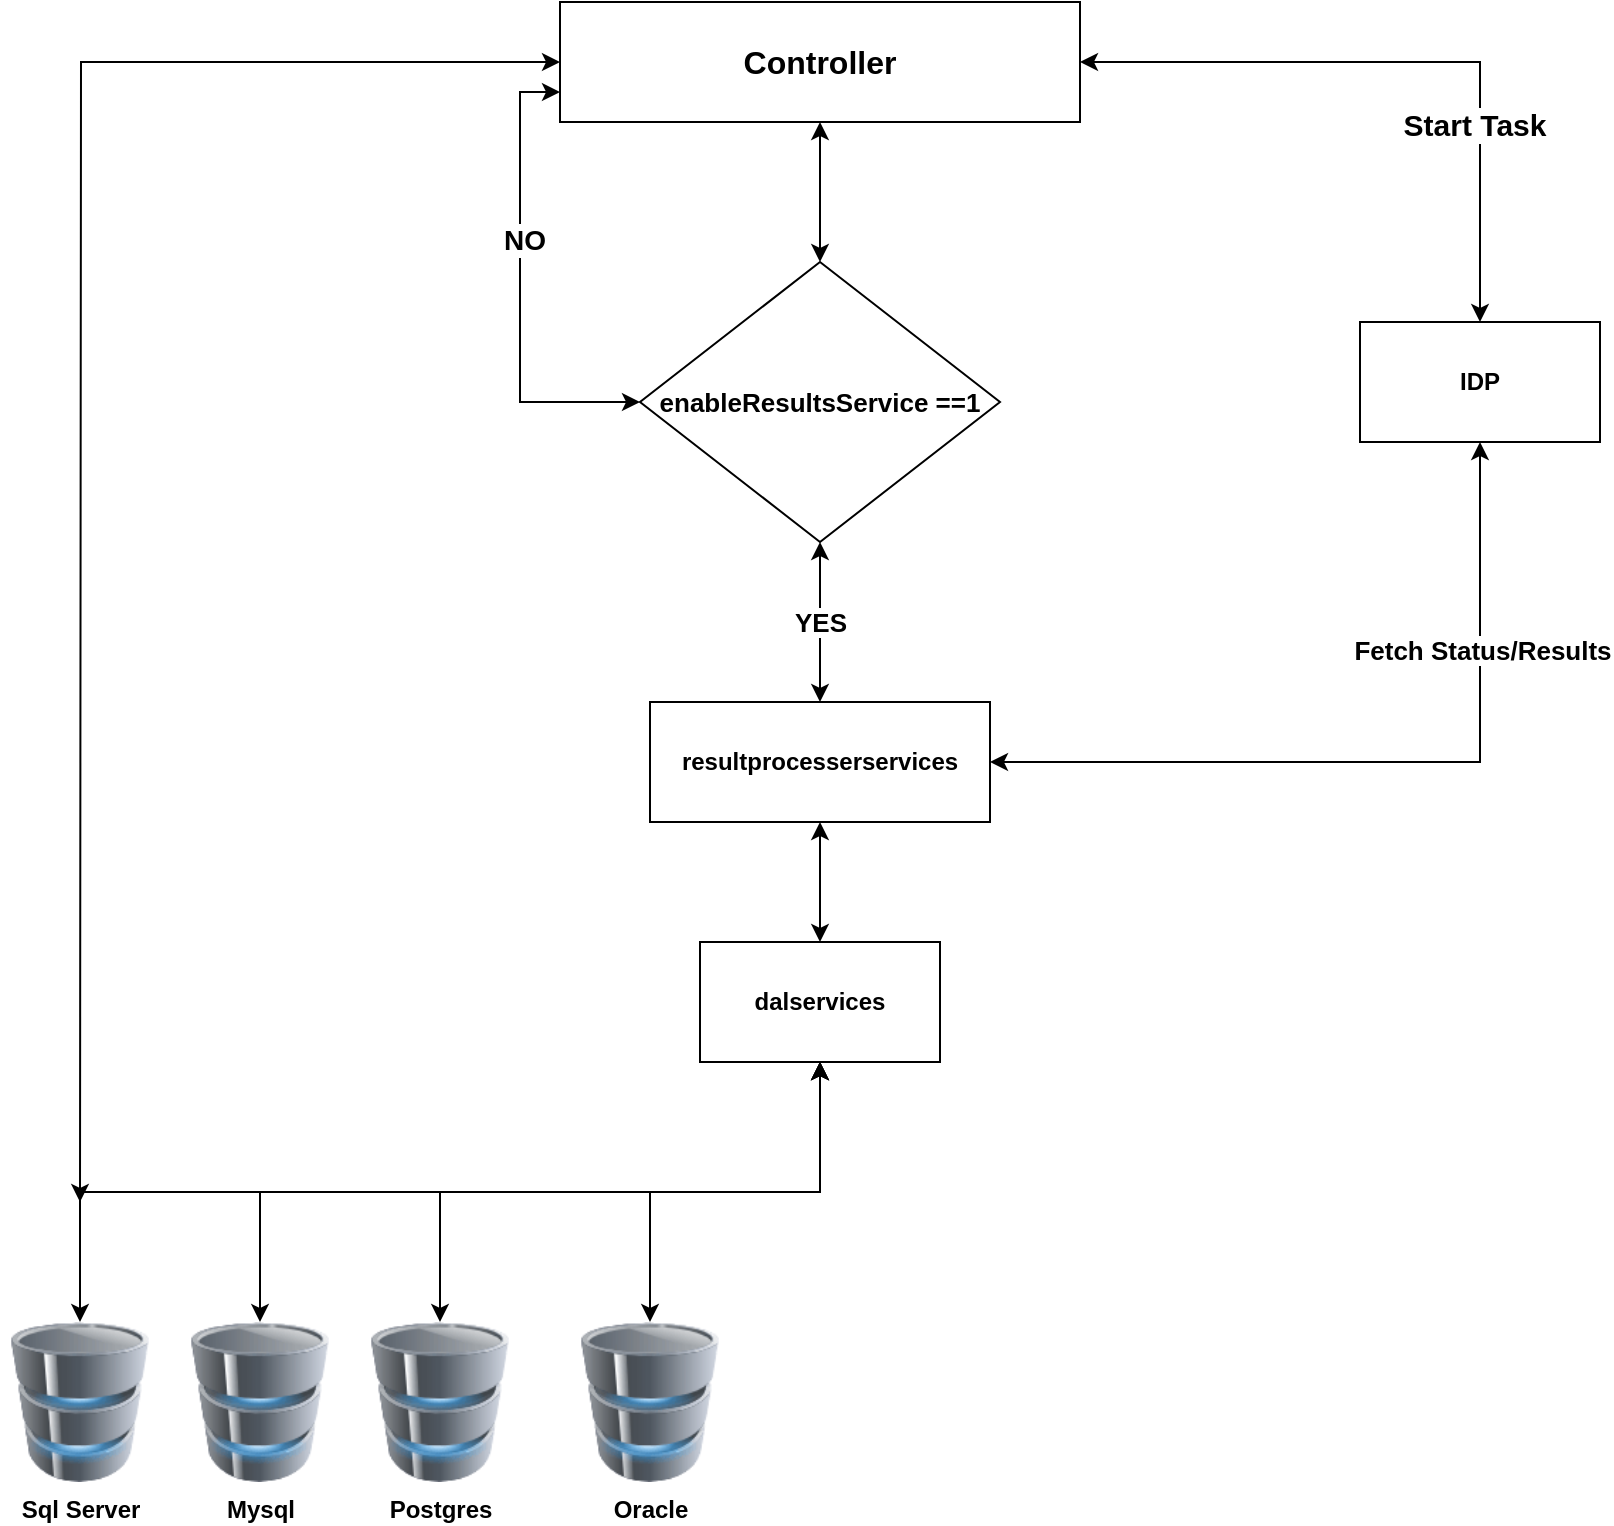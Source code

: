<mxfile version="14.4.8" type="github">
  <diagram id="0nnGmjhqFbfeQybzAxMs" name="Page-1">
    <mxGraphModel dx="1422" dy="774" grid="1" gridSize="10" guides="1" tooltips="1" connect="1" arrows="1" fold="1" page="1" pageScale="1" pageWidth="827" pageHeight="1169" math="0" shadow="0">
      <root>
        <mxCell id="0" />
        <mxCell id="1" parent="0" />
        <mxCell id="bZoDZp1c5k7Di5X3B1wN-41" style="edgeStyle=orthogonalEdgeStyle;rounded=0;orthogonalLoop=1;jettySize=auto;html=1;entryX=0.5;entryY=0;entryDx=0;entryDy=0;startArrow=classic;startFill=1;" edge="1" parent="1" source="bZoDZp1c5k7Di5X3B1wN-6" target="bZoDZp1c5k7Di5X3B1wN-35">
          <mxGeometry relative="1" as="geometry" />
        </mxCell>
        <mxCell id="bZoDZp1c5k7Di5X3B1wN-42" value="&lt;b&gt;&lt;font style=&quot;font-size: 15px&quot;&gt;Start Task&lt;/font&gt;&lt;/b&gt;" style="edgeLabel;html=1;align=center;verticalAlign=middle;resizable=0;points=[];" vertex="1" connectable="0" parent="bZoDZp1c5k7Di5X3B1wN-41">
          <mxGeometry x="0.4" y="-3" relative="1" as="geometry">
            <mxPoint as="offset" />
          </mxGeometry>
        </mxCell>
        <mxCell id="bZoDZp1c5k7Di5X3B1wN-44" style="edgeStyle=orthogonalEdgeStyle;rounded=0;orthogonalLoop=1;jettySize=auto;html=1;startArrow=classic;startFill=1;" edge="1" parent="1" source="bZoDZp1c5k7Di5X3B1wN-6">
          <mxGeometry relative="1" as="geometry">
            <mxPoint x="40" y="650" as="targetPoint" />
          </mxGeometry>
        </mxCell>
        <mxCell id="bZoDZp1c5k7Di5X3B1wN-6" value="&lt;span&gt;&lt;font style=&quot;font-size: 16px&quot;&gt;Controller&lt;/font&gt;&lt;/span&gt;" style="rounded=0;whiteSpace=wrap;html=1;fontStyle=1" vertex="1" parent="1">
          <mxGeometry x="280" y="50" width="260" height="60" as="geometry" />
        </mxCell>
        <mxCell id="bZoDZp1c5k7Di5X3B1wN-23" style="edgeStyle=orthogonalEdgeStyle;rounded=0;orthogonalLoop=1;jettySize=auto;html=1;exitX=0.5;exitY=1;exitDx=0;exitDy=0;entryX=0.5;entryY=0;entryDx=0;entryDy=0;startArrow=classic;startFill=1;fontStyle=1" edge="1" parent="1" source="bZoDZp1c5k7Di5X3B1wN-7" target="bZoDZp1c5k7Di5X3B1wN-8">
          <mxGeometry relative="1" as="geometry" />
        </mxCell>
        <mxCell id="bZoDZp1c5k7Di5X3B1wN-7" value="&lt;span&gt;resultprocesserservices&lt;/span&gt;" style="rounded=0;whiteSpace=wrap;html=1;fontStyle=1" vertex="1" parent="1">
          <mxGeometry x="325" y="400" width="170" height="60" as="geometry" />
        </mxCell>
        <mxCell id="bZoDZp1c5k7Di5X3B1wN-8" value="&lt;span&gt;dalservices&lt;/span&gt;" style="rounded=0;whiteSpace=wrap;html=1;fontStyle=1" vertex="1" parent="1">
          <mxGeometry x="350" y="520" width="120" height="60" as="geometry" />
        </mxCell>
        <mxCell id="bZoDZp1c5k7Di5X3B1wN-16" style="edgeStyle=orthogonalEdgeStyle;rounded=0;orthogonalLoop=1;jettySize=auto;html=1;exitX=0.5;exitY=0;exitDx=0;exitDy=0;startArrow=classic;startFill=1;entryX=0.5;entryY=1;entryDx=0;entryDy=0;fontStyle=1" edge="1" parent="1" source="bZoDZp1c5k7Di5X3B1wN-9" target="bZoDZp1c5k7Di5X3B1wN-8">
          <mxGeometry relative="1" as="geometry">
            <mxPoint x="440" y="490" as="targetPoint" />
          </mxGeometry>
        </mxCell>
        <mxCell id="bZoDZp1c5k7Di5X3B1wN-9" value="&lt;span&gt;Mysql&lt;/span&gt;" style="image;html=1;image=img/lib/clip_art/computers/Database_128x128.png;fontStyle=1;strokeWidth=1;" vertex="1" parent="1">
          <mxGeometry x="90" y="710" width="80" height="80" as="geometry" />
        </mxCell>
        <mxCell id="bZoDZp1c5k7Di5X3B1wN-20" style="edgeStyle=orthogonalEdgeStyle;rounded=0;orthogonalLoop=1;jettySize=auto;html=1;exitX=0.5;exitY=0;exitDx=0;exitDy=0;startArrow=classic;startFill=1;entryX=0.5;entryY=1;entryDx=0;entryDy=0;fontStyle=1" edge="1" parent="1" source="bZoDZp1c5k7Di5X3B1wN-11" target="bZoDZp1c5k7Di5X3B1wN-8">
          <mxGeometry relative="1" as="geometry">
            <mxPoint x="440" y="490" as="targetPoint" />
          </mxGeometry>
        </mxCell>
        <mxCell id="bZoDZp1c5k7Di5X3B1wN-11" value="&lt;span&gt;Postgres&lt;/span&gt;" style="image;html=1;image=img/lib/clip_art/computers/Database_128x128.png;fontStyle=1;strokeWidth=1;" vertex="1" parent="1">
          <mxGeometry x="180" y="710" width="80" height="80" as="geometry" />
        </mxCell>
        <mxCell id="bZoDZp1c5k7Di5X3B1wN-19" style="edgeStyle=orthogonalEdgeStyle;rounded=0;orthogonalLoop=1;jettySize=auto;html=1;exitX=0.5;exitY=0;exitDx=0;exitDy=0;entryX=0.5;entryY=1;entryDx=0;entryDy=0;startArrow=classic;startFill=1;fontStyle=1" edge="1" parent="1" source="bZoDZp1c5k7Di5X3B1wN-12" target="bZoDZp1c5k7Di5X3B1wN-8">
          <mxGeometry relative="1" as="geometry" />
        </mxCell>
        <mxCell id="bZoDZp1c5k7Di5X3B1wN-12" value="&lt;span&gt;Sql Server&lt;/span&gt;" style="image;html=1;image=img/lib/clip_art/computers/Database_128x128.png;fontStyle=1;strokeWidth=1;" vertex="1" parent="1">
          <mxGeometry y="710" width="80" height="80" as="geometry" />
        </mxCell>
        <mxCell id="bZoDZp1c5k7Di5X3B1wN-21" style="edgeStyle=orthogonalEdgeStyle;rounded=0;orthogonalLoop=1;jettySize=auto;html=1;exitX=0.5;exitY=0;exitDx=0;exitDy=0;entryX=0.5;entryY=1;entryDx=0;entryDy=0;startArrow=classic;startFill=1;fontStyle=1" edge="1" parent="1" source="bZoDZp1c5k7Di5X3B1wN-13" target="bZoDZp1c5k7Di5X3B1wN-8">
          <mxGeometry relative="1" as="geometry" />
        </mxCell>
        <mxCell id="bZoDZp1c5k7Di5X3B1wN-13" value="&lt;span&gt;Oracle&lt;/span&gt;" style="image;html=1;image=img/lib/clip_art/computers/Database_128x128.png;fontStyle=1;strokeWidth=1;" vertex="1" parent="1">
          <mxGeometry x="290" y="710" width="70" height="80" as="geometry" />
        </mxCell>
        <mxCell id="bZoDZp1c5k7Di5X3B1wN-32" style="edgeStyle=orthogonalEdgeStyle;rounded=0;orthogonalLoop=1;jettySize=auto;html=1;entryX=0;entryY=0.75;entryDx=0;entryDy=0;startArrow=classic;startFill=1;fontStyle=1" edge="1" parent="1" source="bZoDZp1c5k7Di5X3B1wN-26" target="bZoDZp1c5k7Di5X3B1wN-6">
          <mxGeometry relative="1" as="geometry">
            <mxPoint x="210" y="320" as="targetPoint" />
            <Array as="points">
              <mxPoint x="260" y="250" />
              <mxPoint x="260" y="95" />
            </Array>
          </mxGeometry>
        </mxCell>
        <mxCell id="bZoDZp1c5k7Di5X3B1wN-34" value="&lt;span&gt;&lt;font style=&quot;font-size: 14px&quot;&gt;NO&lt;/font&gt;&lt;/span&gt;" style="edgeLabel;html=1;align=center;verticalAlign=middle;resizable=0;points=[];fontStyle=1" vertex="1" connectable="0" parent="bZoDZp1c5k7Di5X3B1wN-32">
          <mxGeometry x="0.2" y="-2" relative="1" as="geometry">
            <mxPoint as="offset" />
          </mxGeometry>
        </mxCell>
        <mxCell id="bZoDZp1c5k7Di5X3B1wN-38" style="edgeStyle=orthogonalEdgeStyle;rounded=0;orthogonalLoop=1;jettySize=auto;html=1;entryX=0.5;entryY=0;entryDx=0;entryDy=0;startArrow=classic;startFill=1;exitX=0.5;exitY=1;exitDx=0;exitDy=0;fontStyle=1" edge="1" parent="1" source="bZoDZp1c5k7Di5X3B1wN-26" target="bZoDZp1c5k7Di5X3B1wN-7">
          <mxGeometry relative="1" as="geometry" />
        </mxCell>
        <mxCell id="bZoDZp1c5k7Di5X3B1wN-39" value="&lt;font style=&quot;font-size: 13px&quot;&gt;YES&lt;/font&gt;" style="edgeLabel;html=1;align=center;verticalAlign=middle;resizable=0;points=[];fontStyle=1" vertex="1" connectable="0" parent="bZoDZp1c5k7Di5X3B1wN-38">
          <mxGeometry x="-0.058" y="2" relative="1" as="geometry">
            <mxPoint x="-2" y="2" as="offset" />
          </mxGeometry>
        </mxCell>
        <mxCell id="bZoDZp1c5k7Di5X3B1wN-26" value="&lt;span style=&quot;font-size: 11px&quot;&gt;&lt;font style=&quot;font-size: 13px&quot;&gt;enableResultsService ==1&lt;/font&gt;&lt;/span&gt;" style="rhombus;whiteSpace=wrap;html=1;fontStyle=1" vertex="1" parent="1">
          <mxGeometry x="320" y="180" width="180" height="140" as="geometry" />
        </mxCell>
        <mxCell id="bZoDZp1c5k7Di5X3B1wN-29" style="edgeStyle=orthogonalEdgeStyle;rounded=0;orthogonalLoop=1;jettySize=auto;html=1;entryX=0.5;entryY=0;entryDx=0;entryDy=0;startArrow=classic;startFill=1;fontStyle=1" edge="1" parent="1" source="bZoDZp1c5k7Di5X3B1wN-6" target="bZoDZp1c5k7Di5X3B1wN-26">
          <mxGeometry relative="1" as="geometry">
            <mxPoint x="270" y="160" as="sourcePoint" />
            <mxPoint x="550" y="160" as="targetPoint" />
          </mxGeometry>
        </mxCell>
        <mxCell id="bZoDZp1c5k7Di5X3B1wN-40" style="edgeStyle=orthogonalEdgeStyle;rounded=0;orthogonalLoop=1;jettySize=auto;html=1;entryX=1;entryY=0.5;entryDx=0;entryDy=0;startArrow=classic;startFill=1;exitX=0.5;exitY=1;exitDx=0;exitDy=0;" edge="1" parent="1" source="bZoDZp1c5k7Di5X3B1wN-35" target="bZoDZp1c5k7Di5X3B1wN-7">
          <mxGeometry relative="1" as="geometry" />
        </mxCell>
        <mxCell id="bZoDZp1c5k7Di5X3B1wN-43" value="&lt;b&gt;&lt;font style=&quot;font-size: 13px&quot;&gt;Fetch Status/Results&lt;/font&gt;&lt;/b&gt;" style="edgeLabel;html=1;align=center;verticalAlign=middle;resizable=0;points=[];" vertex="1" connectable="0" parent="bZoDZp1c5k7Di5X3B1wN-40">
          <mxGeometry x="-0.486" y="1" relative="1" as="geometry">
            <mxPoint as="offset" />
          </mxGeometry>
        </mxCell>
        <mxCell id="bZoDZp1c5k7Di5X3B1wN-35" value="&lt;span&gt;IDP&lt;/span&gt;" style="rounded=0;whiteSpace=wrap;html=1;fontStyle=1" vertex="1" parent="1">
          <mxGeometry x="680" y="210" width="120" height="60" as="geometry" />
        </mxCell>
      </root>
    </mxGraphModel>
  </diagram>
</mxfile>
